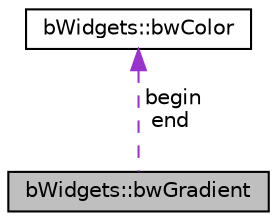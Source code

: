 digraph "bWidgets::bwGradient"
{
 // LATEX_PDF_SIZE
  edge [fontname="Helvetica",fontsize="10",labelfontname="Helvetica",labelfontsize="10"];
  node [fontname="Helvetica",fontsize="10",shape=record];
  Node1 [label="bWidgets::bwGradient",height=0.2,width=0.4,color="black", fillcolor="grey75", style="filled", fontcolor="black",tooltip="Simple class for calculating colors for gradient fills."];
  Node2 -> Node1 [dir="back",color="darkorchid3",fontsize="10",style="dashed",label=" begin\nend" ,fontname="Helvetica"];
  Node2 [label="bWidgets::bwColor",height=0.2,width=0.4,color="black", fillcolor="white", style="filled",URL="$classbWidgets_1_1bwColor.html",tooltip=" "];
}
